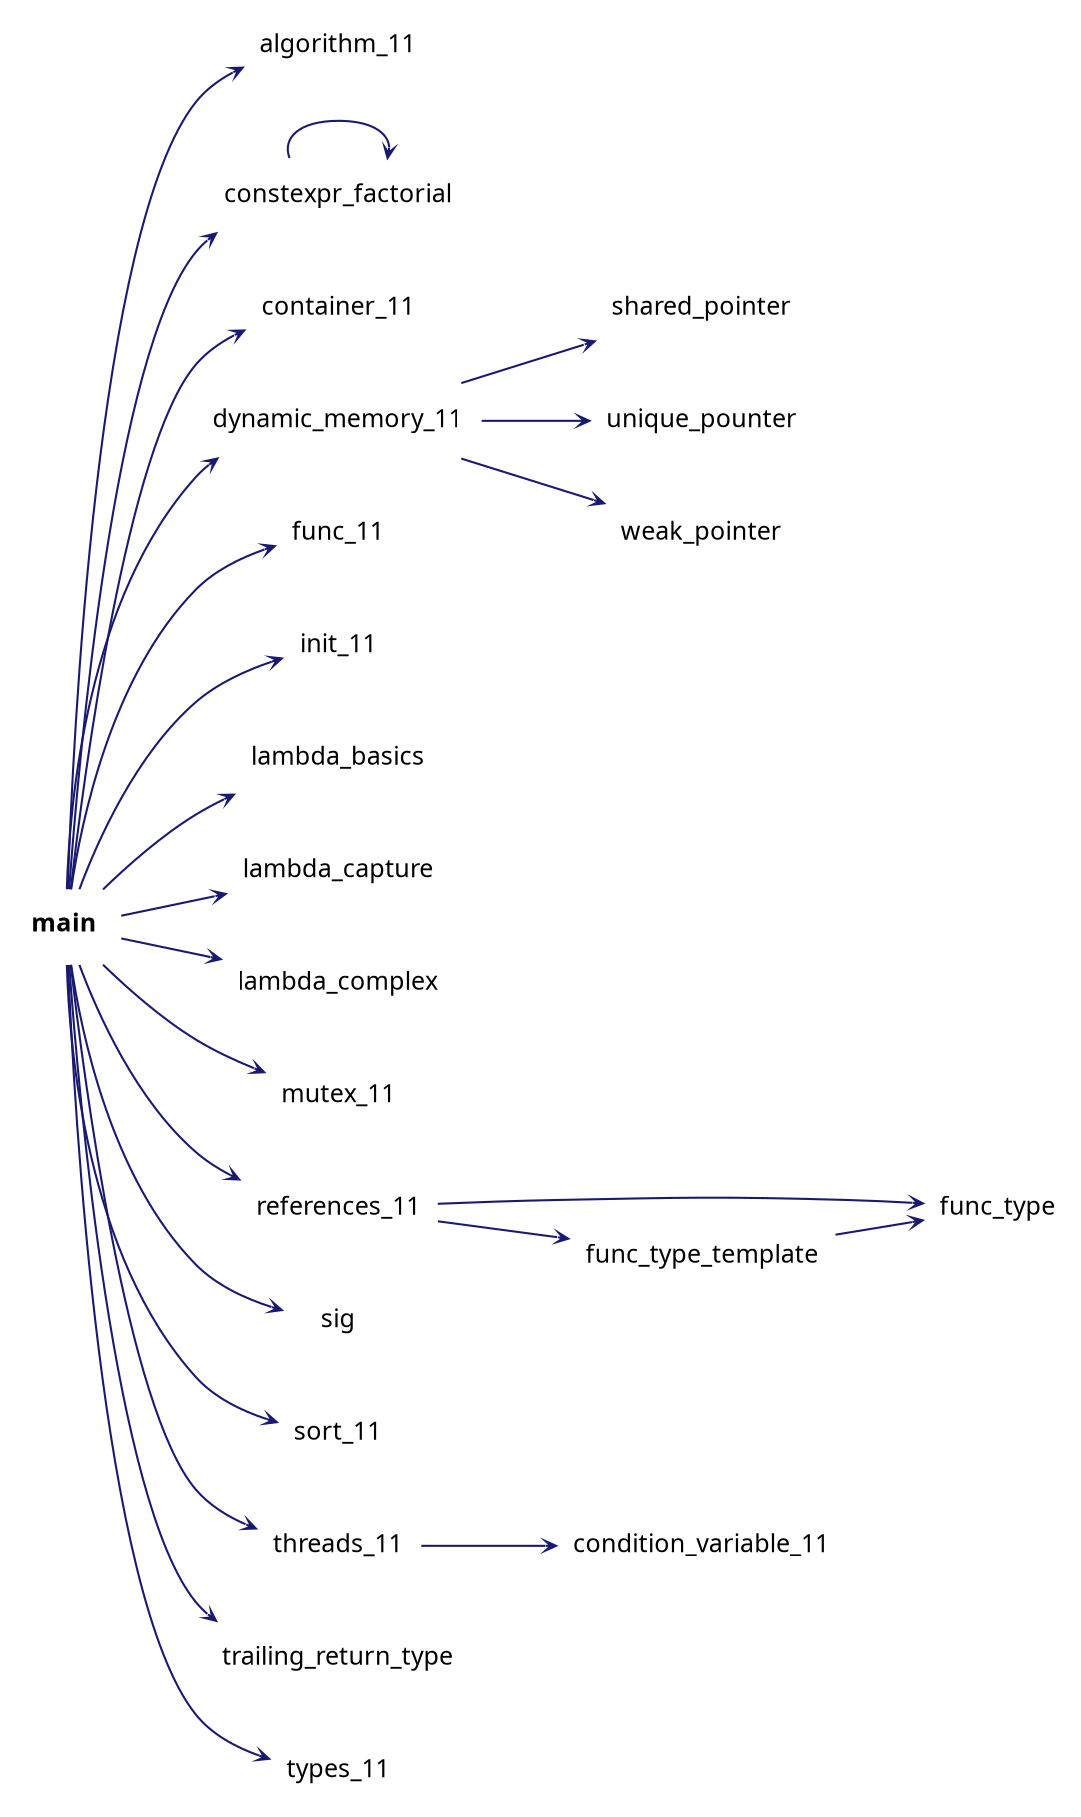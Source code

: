 digraph "main"
{
 // INTERACTIVE_SVG=YES
 // LATEX_PDF_SIZE
  graph [];
  edge [fontname=Ubuntu labelfontsize=10 arrowhead=open arrowtail=open arrowsize=0.5];
  node [fontname=Ubuntu fontsize=12 shape=plaintext];
  rankdir="LR";
  Node1 [label=<<b>main</b>> tooltip=" " ];
  Node1 -> Node2 [color="midnightblue"style="solid"];
  Node2 [label="algorithm_11" URL="$group__lambda11.html#ga85615049e1a60b40caa291f055769c5c" tooltip="algorithm" ];
  Node1 -> Node3 [color="midnightblue"style="solid"];
  Node3 [label="constexpr_factorial" URL="$group__lang11.html#gab68bb32a6031780e75cef0a1ded4cdb9" tooltip="https://en.cppreference.com/w/cpp/language/constexpr" ];
  Node3 -> Node3 [color="midnightblue"style="solid"];
  Node1 -> Node4 [color="midnightblue"style="solid"];
  Node4 [label="container_11" URL="$group__lambda11.html#ga72e4d10e6c0223462fb8e5cbb6a647dc" tooltip="container" ];
  Node1 -> Node5 [color="midnightblue"style="solid"];
  Node5 [label="dynamic_memory_11" URL="$group__lang11.html#ga90b35e01fc69af078797f15afe3cd85c" tooltip=" " ];
  Node5 -> Node6 [color="midnightblue"style="solid"];
  Node6 [label="shared_pointer" URL="$group__lang11.html#ga95c258fd50767b68c2ac27f647a812a0" tooltip="shared_ptr" ];
  Node5 -> Node7 [color="midnightblue"style="solid"];
  Node7 [label="unique_pounter" URL="$group__lang11.html#gad910833c04a752d3997e1e0fcc6598c8" tooltip="unique_ptr" ];
  Node5 -> Node8 [color="midnightblue"style="solid"];
  Node8 [label="weak_pointer" URL="$group__lang11.html#gac1a6e29326944fa42f80879e157048ae" tooltip="weak_ptr" ];
  Node1 -> Node9 [color="midnightblue"style="solid"];
  Node9 [label="func_11" URL="$group__lang11.html#ga36919d7669c19a0f73874e91af90d0d4" tooltip=" " ];
  Node1 -> Node10 [color="midnightblue"style="solid"];
  Node10 [label="init_11" URL="$group__lang11.html#gab8e1cf21cef29f6a3b8b4d3bf7ae378f" tooltip=" " ];
  Node1 -> Node11 [color="midnightblue"style="solid"];
  Node11 [label="lambda_basics" URL="$group__lambda11.html#ga3b7b316884496ec679ce597d3500ec4b" tooltip=" " ];
  Node1 -> Node12 [color="midnightblue"style="solid"];
  Node12 [label="lambda_capture" URL="$group__lambda11.html#ga98e0b31385bc6cf20a3b6b69efd918de" tooltip=" " ];
  Node1 -> Node13 [color="midnightblue"style="solid"];
  Node13 [label="lambda_complex" URL="$group__lambda11__complex.html#ga1fad3951c3da909abe5f91ebbff9f433" tooltip=" " ];
  Node1 -> Node14 [color="midnightblue"style="solid"];
  Node14 [label="mutex_11" URL="$group__threads11.html#gac4fde02280b76afc0dfd63f3bd0b05b7" tooltip=" " ];
  Node1 -> Node15 [color="midnightblue"style="solid"];
  Node15 [label="references_11" URL="$group__lang11.html#gab9898ff9bf1dd6f1cb58b481f0b4df79" tooltip=" " ];
  Node15 -> Node16 [color="midnightblue"style="solid"];
  Node16 [label="func_type" URL="$group__lang11.html#ga9592a69bceb833f1011e70b1fee4ef14" tooltip="func_type - overloaded functions" ];
  Node15 -> Node17 [color="midnightblue"style="solid"];
  Node17 [label="func_type_template" URL="$group__lang11.html#gaf2ee1e4cdb9cc5f58628700ccf7a8fd8" tooltip="Forwarding reference" ];
  Node17 -> Node16 [color="midnightblue"style="solid"];
  Node1 -> Node18 [color="midnightblue"style="solid"];
  Node18 [label="sig" URL="$group__CPP11.html#ga87fd521792c9ebaccfb225d672c68a5b" tooltip=" " ];
  Node1 -> Node19 [color="midnightblue"style="solid"];
  Node19 [label="sort_11" URL="$group__lambda11.html#gabe717f6f0e9decfb4dc2c1600341bfea" tooltip="Compare with sort_03." ];
  Node1 -> Node20 [color="midnightblue"style="solid"];
  Node20 [label="threads_11" URL="$group__threads11.html#ga6d132ee45948dcf65ae3ecd9177f6725" tooltip=" " ];
  Node20 -> Node21 [color="midnightblue"style="solid"];
  Node21 [label="condition_variable_11" URL="$group__threads11.html#gac92f23ee7b1928560e7a2f3b3a4fc61d" tooltip=" " ];
  Node1 -> Node22 [color="midnightblue"style="solid"];
  Node22 [label="trailing_return_type" URL="$group__lang11.html#gabb96757f5b32d1f595edf657b71b9e75" tooltip=" " ];
  Node1 -> Node23 [color="midnightblue"style="solid"];
  Node23 [label="types_11" URL="$group__lang11.html#ga3cb9732a3d759a659a91f013a3763158" tooltip=" " ];
}
